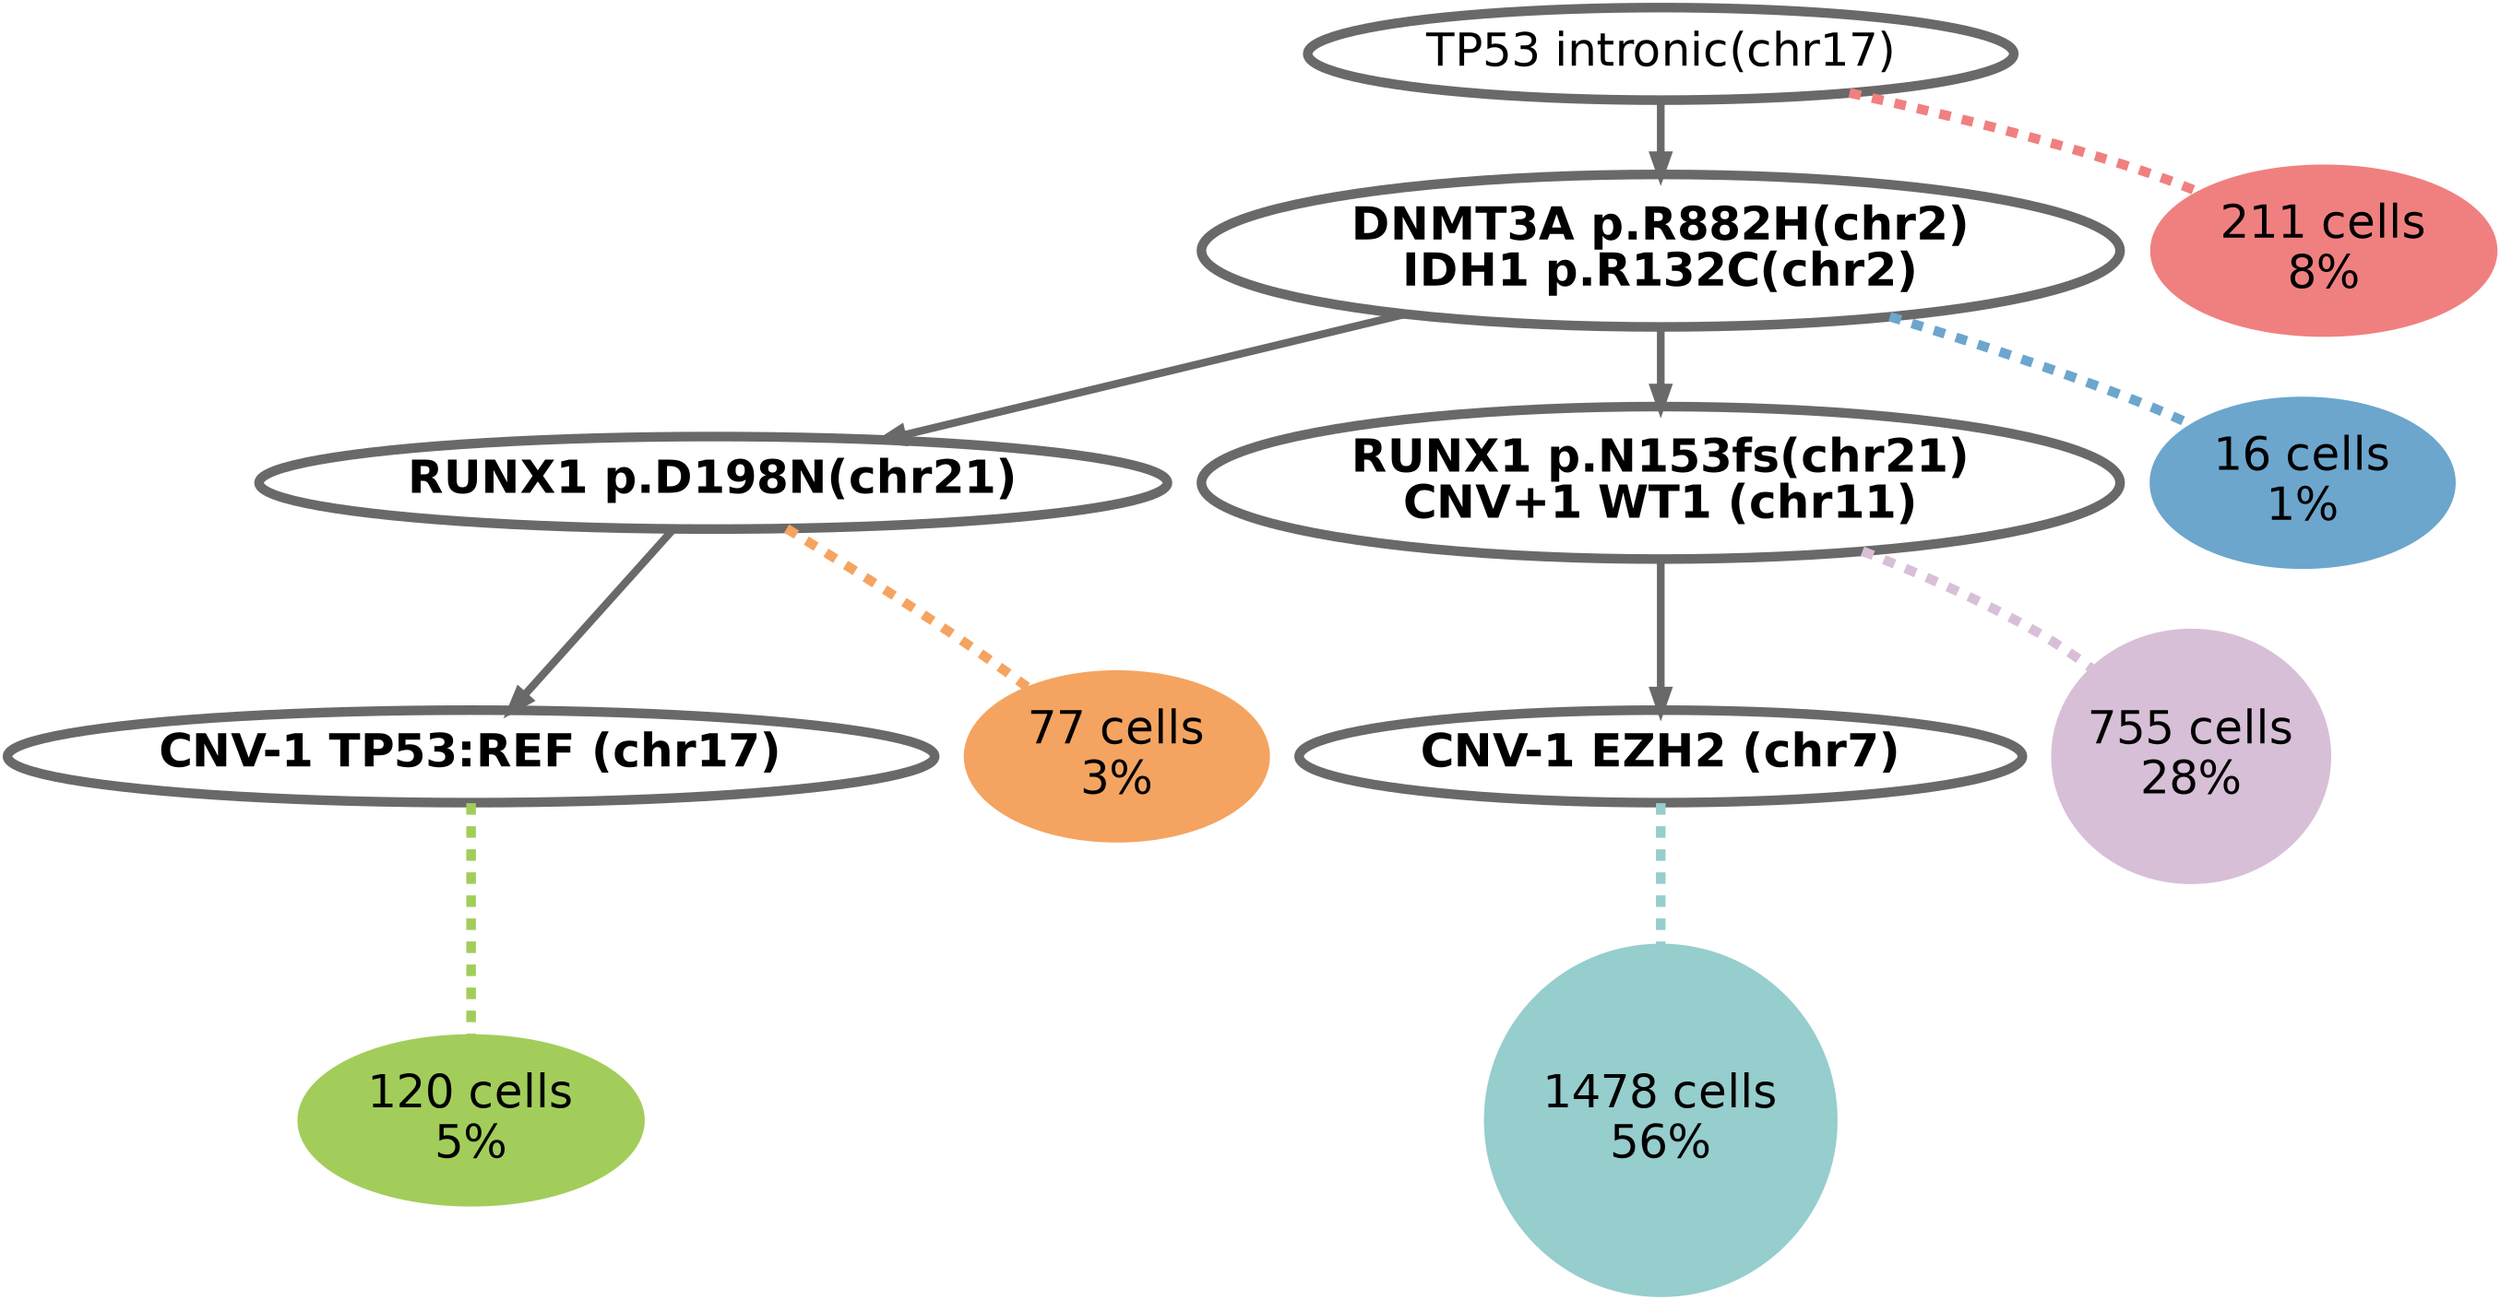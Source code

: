 digraph G{
node [color=dimgray fontsize=24 fontcolor=black fontname=Helvetica penwidth=5];
0 -> 1 [color=dimgray penwidth=4 weight=2];
1 -> 2 [color=dimgray penwidth=4 weight=2];
4 -> 3 [color=dimgray penwidth=4 weight=2];
1 -> 4 [color=dimgray penwidth=4 weight=2];
2 -> 5 [color=dimgray penwidth=4 weight=2];
0[label=<TP53 intronic(chr17)<br/>>];
1[label=<<B>DNMT3A p.R882H(chr2)</B><br/><B>IDH1 p.R132C(chr2)</B><br/>>];
2[label=<<B>RUNX1 p.D198N(chr21)</B><br/>>];
3[label=<<B>CNV-1 EZH2 (chr7)</B><br/>>];
4[label=<<B>RUNX1 p.N153fs(chr21)</B><br/><B>CNV+1 WT1 (chr11)</B><br/>>];
5[label=<<B>CNV-1 TP53:REF (chr17)</B><br/>>];
0 -> 6 [dir=none style=dashed weight=1 penwidth=5 color=lightcoral];
1 -> 7 [dir=none style=dashed weight=1 penwidth=5 color=skyblue3];
2 -> 8 [dir=none style=dashed weight=1 penwidth=5 color=sandybrown];
3 -> 9 [dir=none style=dashed weight=1 penwidth=5 color=paleturquoise3];
4 -> 10 [dir=none style=dashed weight=1 penwidth=5 color=thistle];
5 -> 11 [dir=none style=dashed weight=1 penwidth=5 color=darkolivegreen3];
6[label="211 cells\n8\%" style = filled width=0.939343 height=0.939343 color=lightcoral];
7[label="16 cells\n1\%" style = filled width=0.258668 height=0.258668 color=skyblue3];
8[label="77 cells\n3\%" style = filled width=0.567451 height=0.567451 color=sandybrown];
9[label="1478 cells\n56\%" style = filled width=2.48611 height=2.48611 color=paleturquoise3];
10[label="755 cells\n28\%" style = filled width=1.77687 height=1.77687 color=thistle];
11[label="120 cells\n5\%" style = filled width=0.708392 height=0.708392 color=darkolivegreen3];
}
